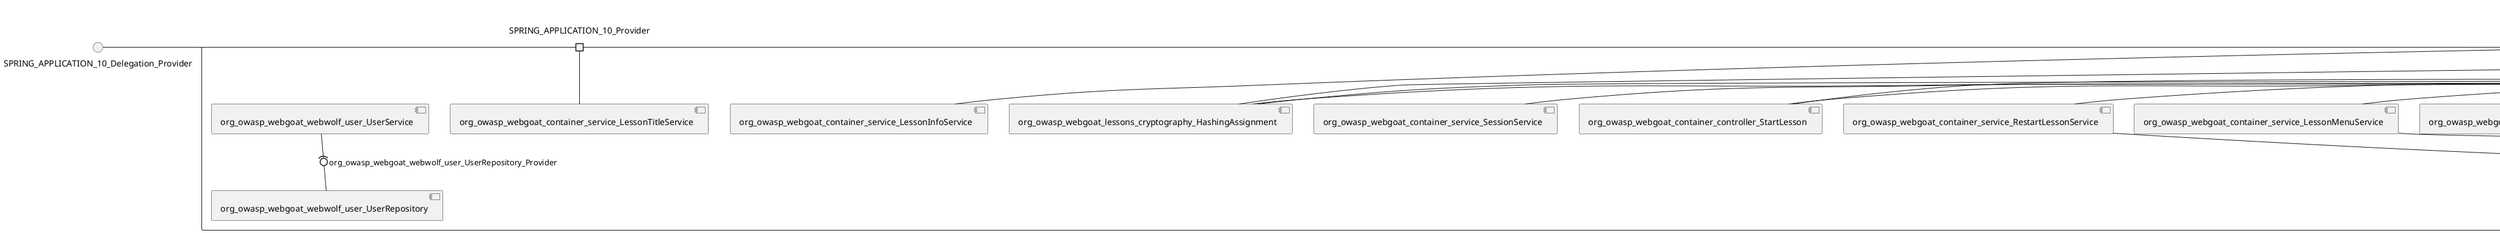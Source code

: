 @startuml
skinparam fixCircleLabelOverlapping true
skinparam componentStyle uml2
() SPRING_APPLICATION_10_Delegation_Provider
() SPRING_APPLICATION_11_Delegation_Provider
() SPRING_APPLICATION_12_Delegation_Provider
() SPRING_APPLICATION_13_Delegation_Provider
() SPRING_APPLICATION_14_Delegation_Provider
() SPRING_APPLICATION_15_Delegation_Provider
() SPRING_APPLICATION_16_Delegation_Provider
() SPRING_APPLICATION_2_Delegation_Provider
() SPRING_APPLICATION_3_Delegation_Provider
() SPRING_APPLICATION_4_Delegation_Provider
() SPRING_APPLICATION_5_Delegation_Provider
() SPRING_APPLICATION_6_Delegation_Provider
() SPRING_APPLICATION_7_Delegation_Provider
() SPRING_APPLICATION_8_Delegation_Provider
() SPRING_APPLICATION_9_Delegation_Provider
() SPRING_APPLICATION_BypassRestrictions_FieldRestrictions_POST_Delegation_Provider
() SPRING_APPLICATION_BypassRestrictions_frontendValidation_POST_Delegation_Provider
() SPRING_APPLICATION_ChromeDevTools_dummy_POST_Delegation_Provider
() SPRING_APPLICATION_ChromeDevTools_network_POST_Delegation_Provider
() SPRING_APPLICATION_CrossSiteScriptingStored_stored_xss_POST_Delegation_Provider
() SPRING_APPLICATION_CrossSiteScriptingStored_stored_xss_follow_up_POST_Delegation_Provider
() SPRING_APPLICATION_CrossSiteScripting_attack1_POST_Delegation_Provider
() SPRING_APPLICATION_CrossSiteScripting_attack3_POST_Delegation_Provider
() SPRING_APPLICATION_CrossSiteScripting_attack4_POST_Delegation_Provider
() SPRING_APPLICATION_CrossSiteScripting_attack5a_GET_Delegation_Provider
() SPRING_APPLICATION_CrossSiteScripting_attack6a_POST_Delegation_Provider
() SPRING_APPLICATION_CrossSiteScripting_dom_follow_up_POST_Delegation_Provider
() SPRING_APPLICATION_CrossSiteScripting_phone_home_xss_POST_Delegation_Provider
() SPRING_APPLICATION_CrossSiteScripting_quiz_GET_POST_Delegation_Provider
() SPRING_APPLICATION_Delegation_Provider
() SPRING_APPLICATION_GET_10_Delegation_Provider
() SPRING_APPLICATION_GET_11_Delegation_Provider
() SPRING_APPLICATION_GET_2_Delegation_Provider
() SPRING_APPLICATION_GET_3_Delegation_Provider
() SPRING_APPLICATION_GET_4_Delegation_Provider
() SPRING_APPLICATION_GET_5_Delegation_Provider
() SPRING_APPLICATION_GET_6_Delegation_Provider
() SPRING_APPLICATION_GET_7_Delegation_Provider
() SPRING_APPLICATION_GET_8_Delegation_Provider
() SPRING_APPLICATION_GET_9_Delegation_Provider
() SPRING_APPLICATION_GET_Delegation_Provider
() SPRING_APPLICATION_HtmlTampering_task_POST_Delegation_Provider
() SPRING_APPLICATION_HttpBasics_attack1_POST_Delegation_Provider
() SPRING_APPLICATION_HttpBasics_attack2_POST_Delegation_Provider
() SPRING_APPLICATION_IDOR_diff_attributes_POST_Delegation_Provider
() SPRING_APPLICATION_IDOR_login_POST_Delegation_Provider
() SPRING_APPLICATION_IDOR_profile_alt_path_POST_Delegation_Provider
() SPRING_APPLICATION_InsecureDeserialization_task_POST_Delegation_Provider
() SPRING_APPLICATION_InsecureLogin_Delegation_Provider
() SPRING_APPLICATION_JWT_decode_POST_Delegation_Provider
() SPRING_APPLICATION_JWT_jku_Delegation_Provider
() SPRING_APPLICATION_JWT_kid_Delegation_Provider
() SPRING_APPLICATION_JWT_quiz_GET_POST_Delegation_Provider
() SPRING_APPLICATION_JWT_refresh_Delegation_Provider
() SPRING_APPLICATION_JWT_secret_POST_Delegation_Provider
() SPRING_APPLICATION_JWT_votings_Delegation_Provider
() SPRING_APPLICATION_LogSpoofing_log_bleeding_POST_Delegation_Provider
() SPRING_APPLICATION_LogSpoofing_log_spoofing_POST_Delegation_Provider
() SPRING_APPLICATION_POST_10_Delegation_Provider
() SPRING_APPLICATION_POST_11_Delegation_Provider
() SPRING_APPLICATION_POST_12_Delegation_Provider
() SPRING_APPLICATION_POST_13_Delegation_Provider
() SPRING_APPLICATION_POST_14_Delegation_Provider
() SPRING_APPLICATION_POST_15_Delegation_Provider
() SPRING_APPLICATION_POST_16_Delegation_Provider
() SPRING_APPLICATION_POST_17_Delegation_Provider
() SPRING_APPLICATION_POST_18_Delegation_Provider
() SPRING_APPLICATION_POST_2_Delegation_Provider
() SPRING_APPLICATION_POST_3_Delegation_Provider
() SPRING_APPLICATION_POST_4_Delegation_Provider
() SPRING_APPLICATION_POST_5_Delegation_Provider
() SPRING_APPLICATION_POST_6_Delegation_Provider
() SPRING_APPLICATION_POST_7_Delegation_Provider
() SPRING_APPLICATION_POST_8_Delegation_Provider
() SPRING_APPLICATION_POST_9_Delegation_Provider
() SPRING_APPLICATION_POST_Delegation_Provider
() SPRING_APPLICATION_PUT_Delegation_Provider
() SPRING_APPLICATION_PasswordReset_ForgotPassword_create_password_reset_link_POST_Delegation_Provider
() SPRING_APPLICATION_PasswordReset_SecurityQuestions_POST_Delegation_Provider
() SPRING_APPLICATION_PasswordReset_reset_Delegation_Provider
() SPRING_APPLICATION_PasswordReset_simple_mail_reset_POST_Delegation_Provider
() SPRING_APPLICATION_PathTraversal_profile_picture_GET_Delegation_Provider
() SPRING_APPLICATION_PathTraversal_profile_picture_fix_GET_Delegation_Provider
() SPRING_APPLICATION_PathTraversal_profile_upload_POST_Delegation_Provider
() SPRING_APPLICATION_PathTraversal_profile_upload_fix_POST_Delegation_Provider
() SPRING_APPLICATION_PathTraversal_profile_upload_remove_user_input_POST_Delegation_Provider
() SPRING_APPLICATION_PathTraversal_random_POST_Delegation_Provider
() SPRING_APPLICATION_PathTraversal_random_picture_GET_Delegation_Provider
() SPRING_APPLICATION_PathTraversal_zip_slip_Delegation_Provider
() SPRING_APPLICATION_SSRF_task1_POST_Delegation_Provider
() SPRING_APPLICATION_SSRF_task2_POST_Delegation_Provider
() SPRING_APPLICATION_SecurePasswords_assignment_POST_Delegation_Provider
() SPRING_APPLICATION_SqlInjectionAdvanced_attack6a_POST_Delegation_Provider
() SPRING_APPLICATION_SqlInjectionAdvanced_attack6b_POST_Delegation_Provider
() SPRING_APPLICATION_SqlInjectionAdvanced_challenge_Login_POST_Delegation_Provider
() SPRING_APPLICATION_SqlInjectionAdvanced_challenge_PUT_Delegation_Provider
() SPRING_APPLICATION_SqlInjectionAdvanced_quiz_GET_POST_Delegation_Provider
() SPRING_APPLICATION_SqlInjectionMitigations_attack10a_POST_Delegation_Provider
() SPRING_APPLICATION_SqlInjectionMitigations_attack10b_POST_Delegation_Provider
() SPRING_APPLICATION_SqlInjectionMitigations_attack12a_POST_Delegation_Provider
() SPRING_APPLICATION_SqlInjectionMitigations_servers_GET_Delegation_Provider
() SPRING_APPLICATION_SqlInjection_assignment5a_POST_Delegation_Provider
() SPRING_APPLICATION_SqlInjection_assignment5b_POST_Delegation_Provider
() SPRING_APPLICATION_SqlInjection_attack10_POST_Delegation_Provider
() SPRING_APPLICATION_SqlInjection_attack2_POST_Delegation_Provider
() SPRING_APPLICATION_SqlInjection_attack3_POST_Delegation_Provider
() SPRING_APPLICATION_SqlInjection_attack4_POST_Delegation_Provider
() SPRING_APPLICATION_SqlInjection_attack5_POST_Delegation_Provider
() SPRING_APPLICATION_SqlInjection_attack8_POST_Delegation_Provider
() SPRING_APPLICATION_SqlInjection_attack9_POST_Delegation_Provider
() SPRING_APPLICATION_SqlOnlyInputValidationOnKeywords_attack_POST_Delegation_Provider
() SPRING_APPLICATION_SqlOnlyInputValidation_attack_POST_Delegation_Provider
() SPRING_APPLICATION_VulnerableComponents_attack1_POST_Delegation_Provider
() SPRING_APPLICATION_WebWolf_GET_Delegation_Provider
() SPRING_APPLICATION_WebWolf_landing_Delegation_Provider
() SPRING_APPLICATION_WebWolf_mail_Delegation_Provider
() SPRING_APPLICATION_challenge_1_POST_Delegation_Provider
() SPRING_APPLICATION_challenge_5_POST_Delegation_Provider
() SPRING_APPLICATION_challenge_7_Delegation_Provider
() SPRING_APPLICATION_challenge_8_Delegation_Provider
() SPRING_APPLICATION_challenge_logo_Delegation_Provider
() SPRING_APPLICATION_cia_quiz_GET_POST_Delegation_Provider
() SPRING_APPLICATION_clientSideFiltering_attack1_POST_Delegation_Provider
() SPRING_APPLICATION_clientSideFiltering_challenge_store_coupons_GET_Delegation_Provider
() SPRING_APPLICATION_clientSideFiltering_getItForFree_POST_Delegation_Provider
() SPRING_APPLICATION_clientSideFiltering_salaries_GET_Delegation_Provider
() SPRING_APPLICATION_crypto_encoding_basic_auth_POST_Delegation_Provider
() SPRING_APPLICATION_crypto_encoding_xor_POST_Delegation_Provider
() SPRING_APPLICATION_crypto_hashing_POST_Delegation_Provider
() SPRING_APPLICATION_crypto_secure_defaults_POST_Delegation_Provider
() SPRING_APPLICATION_crypto_signing_verify_POST_Delegation_Provider
() SPRING_APPLICATION_csrf_feedback_message_POST_Delegation_Provider
() SPRING_APPLICATION_csrf_review_POST_Delegation_Provider
() SPRING_APPLICATION_files_GET_Delegation_Provider
() SPRING_APPLICATION_fileupload_POST_Delegation_Provider
() SPRING_APPLICATION_jwt_Delegation_Provider
() SPRING_APPLICATION_landing_Delegation_Provider
() SPRING_APPLICATION_lesson_template_Delegation_Provider
() SPRING_APPLICATION_login_oauth_mvc_GET_Delegation_Provider
() SPRING_APPLICATION_mail_DELETE_GET_POST_Delegation_Provider
() SPRING_APPLICATION_register_mvc_POST_Delegation_Provider
() SPRING_APPLICATION_registration_GET_Delegation_Provider
() SPRING_APPLICATION_requests_GET_Delegation_Provider
() SPRING_APPLICATION_scoreboard_data_GET_Delegation_Provider
() SPRING_APPLICATION_server_directory_GET_Delegation_Provider
() SPRING_APPLICATION_service_debug_labels_mvc_Delegation_Provider
() SPRING_APPLICATION_service_lessonoverview_mvc_Delegation_Provider
() SPRING_APPLICATION_xxe_comments_GET_Delegation_Provider
rectangle System {
[org_owasp_webgoat_container_HammerHead] [[webgoat-webgoat.repository#_kWupqnYuEe-pQZaFoPHL-Q]]
[org_owasp_webgoat_container_WebWolfRedirect] [[webgoat-webgoat.repository#_kWupqnYuEe-pQZaFoPHL-Q]]
[org_owasp_webgoat_container_controller_StartLesson] [[webgoat-webgoat.repository#_kWupqnYuEe-pQZaFoPHL-Q]]
[org_owasp_webgoat_container_controller_Welcome] [[webgoat-webgoat.repository#_kWupqnYuEe-pQZaFoPHL-Q]]
[org_owasp_webgoat_container_i18n_PluginMessages_Provider] [[webgoat-webgoat.repository#_kWupqnYuEe-pQZaFoPHL-Q]]
[org_owasp_webgoat_container_report_ReportCardController] [[webgoat-webgoat.repository#_kWupqnYuEe-pQZaFoPHL-Q]]
[org_owasp_webgoat_container_service_EnvironmentService] [[webgoat-webgoat.repository#_kWupqnYuEe-pQZaFoPHL-Q]]
[org_owasp_webgoat_container_service_HintService] [[webgoat-webgoat.repository#_kWupqnYuEe-pQZaFoPHL-Q]]
[org_owasp_webgoat_container_service_LabelDebugService] [[webgoat-webgoat.repository#_kWupqnYuEe-pQZaFoPHL-Q]]
[org_owasp_webgoat_container_service_LabelService] [[webgoat-webgoat.repository#_kWupqnYuEe-pQZaFoPHL-Q]]
[org_owasp_webgoat_container_service_LessonInfoService] [[webgoat-webgoat.repository#_kWupqnYuEe-pQZaFoPHL-Q]]
[org_owasp_webgoat_container_service_LessonMenuService] [[webgoat-webgoat.repository#_kWupqnYuEe-pQZaFoPHL-Q]]
[org_owasp_webgoat_container_service_LessonProgressService] [[webgoat-webgoat.repository#_kWupqnYuEe-pQZaFoPHL-Q]]
[org_owasp_webgoat_container_service_LessonTitleService] [[webgoat-webgoat.repository#_kWupqnYuEe-pQZaFoPHL-Q]]
[org_owasp_webgoat_container_service_RestartLessonService] [[webgoat-webgoat.repository#_kWupqnYuEe-pQZaFoPHL-Q]]
[org_owasp_webgoat_container_service_SessionService] [[webgoat-webgoat.repository#_kWupqnYuEe-pQZaFoPHL-Q]]
[org_owasp_webgoat_container_session_UserSessionData_Provider] [[webgoat-webgoat.repository#_kWupqnYuEe-pQZaFoPHL-Q]]
[org_owasp_webgoat_container_session_WebSession_Provider] [[webgoat-webgoat.repository#_kWupqnYuEe-pQZaFoPHL-Q]]
[org_owasp_webgoat_container_users_RegistrationController] [[webgoat-webgoat.repository#_kWupqnYuEe-pQZaFoPHL-Q]]
[org_owasp_webgoat_container_users_Scoreboard] [[webgoat-webgoat.repository#_kWupqnYuEe-pQZaFoPHL-Q]]
[org_owasp_webgoat_container_users_UserProgressRepository] [[webgoat-webgoat.repository#_kWupqnYuEe-pQZaFoPHL-Q]]
[org_owasp_webgoat_container_users_UserRepository] [[webgoat-webgoat.repository#_kWupqnYuEe-pQZaFoPHL-Q]]
[org_owasp_webgoat_container_users_UserService] [[webgoat-webgoat.repository#_kWupqnYuEe-pQZaFoPHL-Q]]
[org_owasp_webgoat_lessons_authbypass_VerifyAccount] [[webgoat-webgoat.repository#_kWupqnYuEe-pQZaFoPHL-Q]]
[org_owasp_webgoat_lessons_bypassrestrictions_BypassRestrictionsFieldRestrictions] [[webgoat-webgoat.repository#_kWupqnYuEe-pQZaFoPHL-Q]]
[org_owasp_webgoat_lessons_bypassrestrictions_BypassRestrictionsFrontendValidation] [[webgoat-webgoat.repository#_kWupqnYuEe-pQZaFoPHL-Q]]
[org_owasp_webgoat_lessons_challenges_FlagController] [[webgoat-webgoat.repository#_kWupqnYuEe-pQZaFoPHL-Q]]
[org_owasp_webgoat_lessons_challenges_challenge1_Assignment1] [[webgoat-webgoat.repository#_kWupqnYuEe-pQZaFoPHL-Q]]
[org_owasp_webgoat_lessons_challenges_challenge1_ImageServlet] [[webgoat-webgoat.repository#_kWupqnYuEe-pQZaFoPHL-Q]]
[org_owasp_webgoat_lessons_challenges_challenge5_Assignment5] [[webgoat-webgoat.repository#_kWupqnYuEe-pQZaFoPHL-Q]]
[org_owasp_webgoat_lessons_challenges_challenge7_Assignment7] [[webgoat-webgoat.repository#_kWupqnYuEe-pQZaFoPHL-Q]]
[org_owasp_webgoat_lessons_challenges_challenge8_Assignment8] [[webgoat-webgoat.repository#_kWupqnYuEe-pQZaFoPHL-Q]]
[org_owasp_webgoat_lessons_chromedevtools_NetworkDummy] [[webgoat-webgoat.repository#_kWupqnYuEe-pQZaFoPHL-Q]]
[org_owasp_webgoat_lessons_chromedevtools_NetworkLesson] [[webgoat-webgoat.repository#_kWupqnYuEe-pQZaFoPHL-Q]]
[org_owasp_webgoat_lessons_cia_CIAQuiz] [[webgoat-webgoat.repository#_kWupqnYuEe-pQZaFoPHL-Q]]
[org_owasp_webgoat_lessons_clientsidefiltering_ClientSideFilteringAssignment] [[webgoat-webgoat.repository#_kWupqnYuEe-pQZaFoPHL-Q]]
[org_owasp_webgoat_lessons_clientsidefiltering_ClientSideFilteringFreeAssignment] [[webgoat-webgoat.repository#_kWupqnYuEe-pQZaFoPHL-Q]]
[org_owasp_webgoat_lessons_clientsidefiltering_Salaries] [[webgoat-webgoat.repository#_kWupqnYuEe-pQZaFoPHL-Q]]
[org_owasp_webgoat_lessons_clientsidefiltering_ShopEndpoint] [[webgoat-webgoat.repository#_kWupqnYuEe-pQZaFoPHL-Q]]
[org_owasp_webgoat_lessons_cryptography_EncodingAssignment] [[webgoat-webgoat.repository#_kWupqnYuEe-pQZaFoPHL-Q]]
[org_owasp_webgoat_lessons_cryptography_HashingAssignment] [[webgoat-webgoat.repository#_kWupqnYuEe-pQZaFoPHL-Q]]
[org_owasp_webgoat_lessons_cryptography_SecureDefaultsAssignment] [[webgoat-webgoat.repository#_kWupqnYuEe-pQZaFoPHL-Q]]
[org_owasp_webgoat_lessons_cryptography_SigningAssignment] [[webgoat-webgoat.repository#_kWupqnYuEe-pQZaFoPHL-Q]]
[org_owasp_webgoat_lessons_cryptography_XOREncodingAssignment] [[webgoat-webgoat.repository#_kWupqnYuEe-pQZaFoPHL-Q]]
[org_owasp_webgoat_lessons_csrf_CSRFConfirmFlag1] [[webgoat-webgoat.repository#_kWupqnYuEe-pQZaFoPHL-Q]]
[org_owasp_webgoat_lessons_csrf_CSRFFeedback] [[webgoat-webgoat.repository#_kWupqnYuEe-pQZaFoPHL-Q]]
[org_owasp_webgoat_lessons_csrf_CSRFGetFlag] [[webgoat-webgoat.repository#_kWupqnYuEe-pQZaFoPHL-Q]]
[org_owasp_webgoat_lessons_csrf_CSRFLogin] [[webgoat-webgoat.repository#_kWupqnYuEe-pQZaFoPHL-Q]]
[org_owasp_webgoat_lessons_csrf_ForgedReviews] [[webgoat-webgoat.repository#_kWupqnYuEe-pQZaFoPHL-Q]]
[org_owasp_webgoat_lessons_csrf_ObjectMapper_Provider] [[webgoat-webgoat.repository#_kWupqnYuEe-pQZaFoPHL-Q]]
[org_owasp_webgoat_lessons_deserialization_InsecureDeserializationTask] [[webgoat-webgoat.repository#_kWupqnYuEe-pQZaFoPHL-Q]]
[org_owasp_webgoat_lessons_hijacksession_HijackSessionAssignment] [[webgoat-webgoat.repository#_kWupqnYuEe-pQZaFoPHL-Q]]
[org_owasp_webgoat_lessons_hijacksession_cas_HijackSessionAuthenticationProvider] [[webgoat-webgoat.repository#_kWupqnYuEe-pQZaFoPHL-Q]]
[org_owasp_webgoat_lessons_htmltampering_HtmlTamperingTask] [[webgoat-webgoat.repository#_kWupqnYuEe-pQZaFoPHL-Q]]
[org_owasp_webgoat_lessons_httpbasics_HttpBasicsLesson] [[webgoat-webgoat.repository#_kWupqnYuEe-pQZaFoPHL-Q]]
[org_owasp_webgoat_lessons_httpbasics_HttpBasicsQuiz] [[webgoat-webgoat.repository#_kWupqnYuEe-pQZaFoPHL-Q]]
[org_owasp_webgoat_lessons_httpproxies_HttpBasicsInterceptRequest] [[webgoat-webgoat.repository#_kWupqnYuEe-pQZaFoPHL-Q]]
[org_owasp_webgoat_lessons_idor_IDORDiffAttributes] [[webgoat-webgoat.repository#_kWupqnYuEe-pQZaFoPHL-Q]]
[org_owasp_webgoat_lessons_idor_IDOREditOtherProfile] [[webgoat-webgoat.repository#_kWupqnYuEe-pQZaFoPHL-Q]]
[org_owasp_webgoat_lessons_idor_IDORLogin] [[webgoat-webgoat.repository#_kWupqnYuEe-pQZaFoPHL-Q]]
[org_owasp_webgoat_lessons_idor_IDORViewOtherProfile] [[webgoat-webgoat.repository#_kWupqnYuEe-pQZaFoPHL-Q]]
[org_owasp_webgoat_lessons_idor_IDORViewOwnProfile] [[webgoat-webgoat.repository#_kWupqnYuEe-pQZaFoPHL-Q]]
[org_owasp_webgoat_lessons_idor_IDORViewOwnProfileAltUrl] [[webgoat-webgoat.repository#_kWupqnYuEe-pQZaFoPHL-Q]]
[org_owasp_webgoat_lessons_insecurelogin_InsecureLoginTask] [[webgoat-webgoat.repository#_kWupqnYuEe-pQZaFoPHL-Q]]
[org_owasp_webgoat_lessons_jwt_JWTDecodeEndpoint] [[webgoat-webgoat.repository#_kWupqnYuEe-pQZaFoPHL-Q]]
[org_owasp_webgoat_lessons_jwt_JWTQuiz] [[webgoat-webgoat.repository#_kWupqnYuEe-pQZaFoPHL-Q]]
[org_owasp_webgoat_lessons_jwt_JWTRefreshEndpoint] [[webgoat-webgoat.repository#_kWupqnYuEe-pQZaFoPHL-Q]]
[org_owasp_webgoat_lessons_jwt_JWTSecretKeyEndpoint] [[webgoat-webgoat.repository#_kWupqnYuEe-pQZaFoPHL-Q]]
[org_owasp_webgoat_lessons_jwt_JWTVotesEndpoint] [[webgoat-webgoat.repository#_kWupqnYuEe-pQZaFoPHL-Q]]
[org_owasp_webgoat_lessons_jwt_claimmisuse_JWTHeaderJKUEndpoint] [[webgoat-webgoat.repository#_kWupqnYuEe-pQZaFoPHL-Q]]
[org_owasp_webgoat_lessons_jwt_claimmisuse_JWTHeaderKIDEndpoint] [[webgoat-webgoat.repository#_kWupqnYuEe-pQZaFoPHL-Q]]
[org_owasp_webgoat_lessons_lessontemplate_SampleAttack] [[webgoat-webgoat.repository#_kWupqnYuEe-pQZaFoPHL-Q]]
[org_owasp_webgoat_lessons_logging_LogBleedingTask] [[webgoat-webgoat.repository#_kWupqnYuEe-pQZaFoPHL-Q]]
[org_owasp_webgoat_lessons_logging_LogSpoofingTask] [[webgoat-webgoat.repository#_kWupqnYuEe-pQZaFoPHL-Q]]
[org_owasp_webgoat_lessons_missingac_MissingFunctionACHiddenMenus] [[webgoat-webgoat.repository#_kWupqnYuEe-pQZaFoPHL-Q]]
[org_owasp_webgoat_lessons_missingac_MissingFunctionACUsers] [[webgoat-webgoat.repository#_kWupqnYuEe-pQZaFoPHL-Q]]
[org_owasp_webgoat_lessons_missingac_MissingFunctionACYourHash] [[webgoat-webgoat.repository#_kWupqnYuEe-pQZaFoPHL-Q]]
[org_owasp_webgoat_lessons_missingac_MissingFunctionACYourHashAdmin] [[webgoat-webgoat.repository#_kWupqnYuEe-pQZaFoPHL-Q]]
[org_owasp_webgoat_lessons_passwordreset_QuestionsAssignment] [[webgoat-webgoat.repository#_kWupqnYuEe-pQZaFoPHL-Q]]
[org_owasp_webgoat_lessons_passwordreset_ResetLinkAssignment] [[webgoat-webgoat.repository#_kWupqnYuEe-pQZaFoPHL-Q]]
[org_owasp_webgoat_lessons_passwordreset_ResetLinkAssignmentForgotPassword] [[webgoat-webgoat.repository#_kWupqnYuEe-pQZaFoPHL-Q]]
[org_owasp_webgoat_lessons_passwordreset_SecurityQuestionAssignment] [[webgoat-webgoat.repository#_kWupqnYuEe-pQZaFoPHL-Q]]
[org_owasp_webgoat_lessons_passwordreset_SimpleMailAssignment] [[webgoat-webgoat.repository#_kWupqnYuEe-pQZaFoPHL-Q]]
[org_owasp_webgoat_lessons_passwordreset_TriedQuestions] [[webgoat-webgoat.repository#_kWupqnYuEe-pQZaFoPHL-Q]]
[org_owasp_webgoat_lessons_pathtraversal_ProfileUpload] [[webgoat-webgoat.repository#_kWupqnYuEe-pQZaFoPHL-Q]]
[org_owasp_webgoat_lessons_pathtraversal_ProfileUploadFix] [[webgoat-webgoat.repository#_kWupqnYuEe-pQZaFoPHL-Q]]
[org_owasp_webgoat_lessons_pathtraversal_ProfileUploadRemoveUserInput] [[webgoat-webgoat.repository#_kWupqnYuEe-pQZaFoPHL-Q]]
[org_owasp_webgoat_lessons_pathtraversal_ProfileUploadRetrieval] [[webgoat-webgoat.repository#_kWupqnYuEe-pQZaFoPHL-Q]]
[org_owasp_webgoat_lessons_pathtraversal_ProfileZipSlip] [[webgoat-webgoat.repository#_kWupqnYuEe-pQZaFoPHL-Q]]
[org_owasp_webgoat_lessons_securepasswords_SecurePasswordsAssignment] [[webgoat-webgoat.repository#_kWupqnYuEe-pQZaFoPHL-Q]]
[org_owasp_webgoat_lessons_spoofcookie_SpoofCookieAssignment] [[webgoat-webgoat.repository#_kWupqnYuEe-pQZaFoPHL-Q]]
[org_owasp_webgoat_lessons_sqlinjection_advanced_SqlInjectionChallenge] [[webgoat-webgoat.repository#_kWupqnYuEe-pQZaFoPHL-Q]]
[org_owasp_webgoat_lessons_sqlinjection_advanced_SqlInjectionChallengeLogin] [[webgoat-webgoat.repository#_kWupqnYuEe-pQZaFoPHL-Q]]
[org_owasp_webgoat_lessons_sqlinjection_advanced_SqlInjectionLesson6a] [[webgoat-webgoat.repository#_kWupqnYuEe-pQZaFoPHL-Q]]
[org_owasp_webgoat_lessons_sqlinjection_advanced_SqlInjectionLesson6b] [[webgoat-webgoat.repository#_kWupqnYuEe-pQZaFoPHL-Q]]
[org_owasp_webgoat_lessons_sqlinjection_advanced_SqlInjectionQuiz] [[webgoat-webgoat.repository#_kWupqnYuEe-pQZaFoPHL-Q]]
[org_owasp_webgoat_lessons_sqlinjection_introduction_SqlInjectionLesson10] [[webgoat-webgoat.repository#_kWupqnYuEe-pQZaFoPHL-Q]]
[org_owasp_webgoat_lessons_sqlinjection_introduction_SqlInjectionLesson2] [[webgoat-webgoat.repository#_kWupqnYuEe-pQZaFoPHL-Q]]
[org_owasp_webgoat_lessons_sqlinjection_introduction_SqlInjectionLesson3] [[webgoat-webgoat.repository#_kWupqnYuEe-pQZaFoPHL-Q]]
[org_owasp_webgoat_lessons_sqlinjection_introduction_SqlInjectionLesson4] [[webgoat-webgoat.repository#_kWupqnYuEe-pQZaFoPHL-Q]]
[org_owasp_webgoat_lessons_sqlinjection_introduction_SqlInjectionLesson5] [[webgoat-webgoat.repository#_kWupqnYuEe-pQZaFoPHL-Q]]
[org_owasp_webgoat_lessons_sqlinjection_introduction_SqlInjectionLesson5a] [[webgoat-webgoat.repository#_kWupqnYuEe-pQZaFoPHL-Q]]
[org_owasp_webgoat_lessons_sqlinjection_introduction_SqlInjectionLesson5b] [[webgoat-webgoat.repository#_kWupqnYuEe-pQZaFoPHL-Q]]
[org_owasp_webgoat_lessons_sqlinjection_introduction_SqlInjectionLesson8] [[webgoat-webgoat.repository#_kWupqnYuEe-pQZaFoPHL-Q]]
[org_owasp_webgoat_lessons_sqlinjection_introduction_SqlInjectionLesson9] [[webgoat-webgoat.repository#_kWupqnYuEe-pQZaFoPHL-Q]]
[org_owasp_webgoat_lessons_sqlinjection_mitigation_Servers] [[webgoat-webgoat.repository#_kWupqnYuEe-pQZaFoPHL-Q]]
[org_owasp_webgoat_lessons_sqlinjection_mitigation_SqlInjectionLesson10a] [[webgoat-webgoat.repository#_kWupqnYuEe-pQZaFoPHL-Q]]
[org_owasp_webgoat_lessons_sqlinjection_mitigation_SqlInjectionLesson10b] [[webgoat-webgoat.repository#_kWupqnYuEe-pQZaFoPHL-Q]]
[org_owasp_webgoat_lessons_sqlinjection_mitigation_SqlInjectionLesson13] [[webgoat-webgoat.repository#_kWupqnYuEe-pQZaFoPHL-Q]]
[org_owasp_webgoat_lessons_sqlinjection_mitigation_SqlOnlyInputValidation] [[webgoat-webgoat.repository#_kWupqnYuEe-pQZaFoPHL-Q]]
[org_owasp_webgoat_lessons_sqlinjection_mitigation_SqlOnlyInputValidationOnKeywords] [[webgoat-webgoat.repository#_kWupqnYuEe-pQZaFoPHL-Q]]
[org_owasp_webgoat_lessons_ssrf_SSRFTask1] [[webgoat-webgoat.repository#_kWupqnYuEe-pQZaFoPHL-Q]]
[org_owasp_webgoat_lessons_ssrf_SSRFTask2] [[webgoat-webgoat.repository#_kWupqnYuEe-pQZaFoPHL-Q]]
[org_owasp_webgoat_lessons_vulnerablecomponents_VulnerableComponentsLesson] [[webgoat-webgoat.repository#_kWupqnYuEe-pQZaFoPHL-Q]]
[org_owasp_webgoat_lessons_webwolfintroduction_LandingAssignment] [[webgoat-webgoat.repository#_kWupqnYuEe-pQZaFoPHL-Q]]
[org_owasp_webgoat_lessons_webwolfintroduction_MailAssignment] [[webgoat-webgoat.repository#_kWupqnYuEe-pQZaFoPHL-Q]]
[org_owasp_webgoat_lessons_xss_CrossSiteScriptingLesson1] [[webgoat-webgoat.repository#_kWupqnYuEe-pQZaFoPHL-Q]]
[org_owasp_webgoat_lessons_xss_CrossSiteScriptingLesson3] [[webgoat-webgoat.repository#_kWupqnYuEe-pQZaFoPHL-Q]]
[org_owasp_webgoat_lessons_xss_CrossSiteScriptingLesson4] [[webgoat-webgoat.repository#_kWupqnYuEe-pQZaFoPHL-Q]]
[org_owasp_webgoat_lessons_xss_CrossSiteScriptingLesson5a] [[webgoat-webgoat.repository#_kWupqnYuEe-pQZaFoPHL-Q]]
[org_owasp_webgoat_lessons_xss_CrossSiteScriptingLesson6a] [[webgoat-webgoat.repository#_kWupqnYuEe-pQZaFoPHL-Q]]
[org_owasp_webgoat_lessons_xss_CrossSiteScriptingQuiz] [[webgoat-webgoat.repository#_kWupqnYuEe-pQZaFoPHL-Q]]
[org_owasp_webgoat_lessons_xss_DOMCrossSiteScripting] [[webgoat-webgoat.repository#_kWupqnYuEe-pQZaFoPHL-Q]]
[org_owasp_webgoat_lessons_xss_DOMCrossSiteScriptingVerifier] [[webgoat-webgoat.repository#_kWupqnYuEe-pQZaFoPHL-Q]]
[org_owasp_webgoat_lessons_xss_stored_StoredCrossSiteScriptingVerifier] [[webgoat-webgoat.repository#_kWupqnYuEe-pQZaFoPHL-Q]]
[org_owasp_webgoat_lessons_xss_stored_StoredXssComments] [[webgoat-webgoat.repository#_kWupqnYuEe-pQZaFoPHL-Q]]
[org_owasp_webgoat_lessons_xxe_BlindSendFileAssignment] [[webgoat-webgoat.repository#_kWupqnYuEe-pQZaFoPHL-Q]]
[org_owasp_webgoat_lessons_xxe_CommentsCache] [[webgoat-webgoat.repository#_kWupqnYuEe-pQZaFoPHL-Q]]
[org_owasp_webgoat_lessons_xxe_CommentsEndpoint] [[webgoat-webgoat.repository#_kWupqnYuEe-pQZaFoPHL-Q]]
[org_owasp_webgoat_lessons_xxe_ContentTypeAssignment] [[webgoat-webgoat.repository#_kWupqnYuEe-pQZaFoPHL-Q]]
[org_owasp_webgoat_lessons_xxe_SimpleXXE] [[webgoat-webgoat.repository#_kWupqnYuEe-pQZaFoPHL-Q]]
[org_owasp_webgoat_webwolf_FileServer] [[webgoat-webgoat.repository#_kWupqnYuEe-pQZaFoPHL-Q]]
[org_owasp_webgoat_webwolf_jwt_JWTController] [[webgoat-webgoat.repository#_kWupqnYuEe-pQZaFoPHL-Q]]
[org_owasp_webgoat_webwolf_mailbox_MailboxController] [[webgoat-webgoat.repository#_kWupqnYuEe-pQZaFoPHL-Q]]
[org_owasp_webgoat_webwolf_mailbox_MailboxRepository] [[webgoat-webgoat.repository#_kWupqnYuEe-pQZaFoPHL-Q]]
[org_owasp_webgoat_webwolf_requests_LandingPage] [[webgoat-webgoat.repository#_kWupqnYuEe-pQZaFoPHL-Q]]
[org_owasp_webgoat_webwolf_requests_Requests] [[webgoat-webgoat.repository#_kWupqnYuEe-pQZaFoPHL-Q]]
[org_owasp_webgoat_webwolf_user_UserRepository] [[webgoat-webgoat.repository#_kWupqnYuEe-pQZaFoPHL-Q]]
[org_owasp_webgoat_webwolf_user_UserService] [[webgoat-webgoat.repository#_kWupqnYuEe-pQZaFoPHL-Q]]
port SPRING_APPLICATION_10_Provider
SPRING_APPLICATION_10_Delegation_Provider - SPRING_APPLICATION_10_Provider
SPRING_APPLICATION_10_Provider - [org_owasp_webgoat_container_service_LessonTitleService]
port SPRING_APPLICATION_11_Provider
SPRING_APPLICATION_11_Delegation_Provider - SPRING_APPLICATION_11_Provider
SPRING_APPLICATION_11_Provider - [org_owasp_webgoat_container_service_LessonInfoService]
port SPRING_APPLICATION_12_Provider
SPRING_APPLICATION_12_Delegation_Provider - SPRING_APPLICATION_12_Provider
SPRING_APPLICATION_12_Provider - [org_owasp_webgoat_lessons_jwt_JWTSecretKeyEndpoint]
port SPRING_APPLICATION_13_Provider
SPRING_APPLICATION_13_Delegation_Provider - SPRING_APPLICATION_13_Provider
SPRING_APPLICATION_13_Provider - [org_owasp_webgoat_lessons_cryptography_HashingAssignment]
port SPRING_APPLICATION_14_Provider
SPRING_APPLICATION_14_Delegation_Provider - SPRING_APPLICATION_14_Provider
SPRING_APPLICATION_14_Provider - [org_owasp_webgoat_lessons_cryptography_HashingAssignment]
port SPRING_APPLICATION_15_Provider
SPRING_APPLICATION_15_Delegation_Provider - SPRING_APPLICATION_15_Provider
SPRING_APPLICATION_15_Provider - [org_owasp_webgoat_webwolf_FileServer]
port SPRING_APPLICATION_16_Provider
SPRING_APPLICATION_16_Delegation_Provider - SPRING_APPLICATION_16_Provider
SPRING_APPLICATION_16_Provider - [org_owasp_webgoat_container_controller_StartLesson]
port SPRING_APPLICATION_2_Provider
SPRING_APPLICATION_2_Delegation_Provider - SPRING_APPLICATION_2_Provider
SPRING_APPLICATION_2_Provider - [org_owasp_webgoat_container_service_SessionService]
port SPRING_APPLICATION_3_Provider
SPRING_APPLICATION_3_Delegation_Provider - SPRING_APPLICATION_3_Provider
SPRING_APPLICATION_3_Provider - [org_owasp_webgoat_container_service_LabelDebugService]
port SPRING_APPLICATION_4_Provider
SPRING_APPLICATION_4_Delegation_Provider - SPRING_APPLICATION_4_Provider
SPRING_APPLICATION_4_Provider - [org_owasp_webgoat_container_controller_StartLesson]
port SPRING_APPLICATION_5_Provider
SPRING_APPLICATION_5_Delegation_Provider - SPRING_APPLICATION_5_Provider
SPRING_APPLICATION_5_Provider - [org_owasp_webgoat_container_service_RestartLessonService]
port SPRING_APPLICATION_6_Provider
SPRING_APPLICATION_6_Delegation_Provider - SPRING_APPLICATION_6_Provider
SPRING_APPLICATION_6_Provider - [org_owasp_webgoat_container_service_LessonMenuService]
port SPRING_APPLICATION_7_Provider
SPRING_APPLICATION_7_Delegation_Provider - SPRING_APPLICATION_7_Provider
SPRING_APPLICATION_7_Provider - [org_owasp_webgoat_lessons_httpproxies_HttpBasicsInterceptRequest]
port SPRING_APPLICATION_8_Provider
SPRING_APPLICATION_8_Delegation_Provider - SPRING_APPLICATION_8_Provider
SPRING_APPLICATION_8_Provider - [org_owasp_webgoat_container_HammerHead]
port SPRING_APPLICATION_9_Provider
SPRING_APPLICATION_9_Delegation_Provider - SPRING_APPLICATION_9_Provider
SPRING_APPLICATION_9_Provider - [org_owasp_webgoat_lessons_cryptography_SigningAssignment]
port SPRING_APPLICATION_BypassRestrictions_FieldRestrictions_POST_Provider
SPRING_APPLICATION_BypassRestrictions_FieldRestrictions_POST_Delegation_Provider - SPRING_APPLICATION_BypassRestrictions_FieldRestrictions_POST_Provider
SPRING_APPLICATION_BypassRestrictions_FieldRestrictions_POST_Provider - [org_owasp_webgoat_lessons_bypassrestrictions_BypassRestrictionsFieldRestrictions]
port SPRING_APPLICATION_BypassRestrictions_frontendValidation_POST_Provider
SPRING_APPLICATION_BypassRestrictions_frontendValidation_POST_Delegation_Provider - SPRING_APPLICATION_BypassRestrictions_frontendValidation_POST_Provider
SPRING_APPLICATION_BypassRestrictions_frontendValidation_POST_Provider - [org_owasp_webgoat_lessons_bypassrestrictions_BypassRestrictionsFrontendValidation]
port SPRING_APPLICATION_ChromeDevTools_dummy_POST_Provider
SPRING_APPLICATION_ChromeDevTools_dummy_POST_Delegation_Provider - SPRING_APPLICATION_ChromeDevTools_dummy_POST_Provider
SPRING_APPLICATION_ChromeDevTools_dummy_POST_Provider - [org_owasp_webgoat_lessons_chromedevtools_NetworkDummy]
port SPRING_APPLICATION_ChromeDevTools_network_POST_Provider
SPRING_APPLICATION_ChromeDevTools_network_POST_Delegation_Provider - SPRING_APPLICATION_ChromeDevTools_network_POST_Provider
SPRING_APPLICATION_ChromeDevTools_network_POST_Provider - [org_owasp_webgoat_lessons_chromedevtools_NetworkLesson]
port SPRING_APPLICATION_CrossSiteScriptingStored_stored_xss_POST_Provider
SPRING_APPLICATION_CrossSiteScriptingStored_stored_xss_POST_Delegation_Provider - SPRING_APPLICATION_CrossSiteScriptingStored_stored_xss_POST_Provider
SPRING_APPLICATION_CrossSiteScriptingStored_stored_xss_POST_Provider - [org_owasp_webgoat_lessons_xss_stored_StoredXssComments]
port SPRING_APPLICATION_CrossSiteScriptingStored_stored_xss_follow_up_POST_Provider
SPRING_APPLICATION_CrossSiteScriptingStored_stored_xss_follow_up_POST_Delegation_Provider - SPRING_APPLICATION_CrossSiteScriptingStored_stored_xss_follow_up_POST_Provider
SPRING_APPLICATION_CrossSiteScriptingStored_stored_xss_follow_up_POST_Provider - [org_owasp_webgoat_lessons_xss_stored_StoredCrossSiteScriptingVerifier]
port SPRING_APPLICATION_CrossSiteScripting_attack1_POST_Provider
SPRING_APPLICATION_CrossSiteScripting_attack1_POST_Delegation_Provider - SPRING_APPLICATION_CrossSiteScripting_attack1_POST_Provider
SPRING_APPLICATION_CrossSiteScripting_attack1_POST_Provider - [org_owasp_webgoat_lessons_xss_CrossSiteScriptingLesson1]
port SPRING_APPLICATION_CrossSiteScripting_attack3_POST_Provider
SPRING_APPLICATION_CrossSiteScripting_attack3_POST_Delegation_Provider - SPRING_APPLICATION_CrossSiteScripting_attack3_POST_Provider
SPRING_APPLICATION_CrossSiteScripting_attack3_POST_Provider - [org_owasp_webgoat_lessons_xss_CrossSiteScriptingLesson3]
port SPRING_APPLICATION_CrossSiteScripting_attack4_POST_Provider
SPRING_APPLICATION_CrossSiteScripting_attack4_POST_Delegation_Provider - SPRING_APPLICATION_CrossSiteScripting_attack4_POST_Provider
SPRING_APPLICATION_CrossSiteScripting_attack4_POST_Provider - [org_owasp_webgoat_lessons_xss_CrossSiteScriptingLesson4]
port SPRING_APPLICATION_CrossSiteScripting_attack5a_GET_Provider
SPRING_APPLICATION_CrossSiteScripting_attack5a_GET_Delegation_Provider - SPRING_APPLICATION_CrossSiteScripting_attack5a_GET_Provider
SPRING_APPLICATION_CrossSiteScripting_attack5a_GET_Provider - [org_owasp_webgoat_lessons_xss_CrossSiteScriptingLesson5a]
port SPRING_APPLICATION_CrossSiteScripting_attack6a_POST_Provider
SPRING_APPLICATION_CrossSiteScripting_attack6a_POST_Delegation_Provider - SPRING_APPLICATION_CrossSiteScripting_attack6a_POST_Provider
SPRING_APPLICATION_CrossSiteScripting_attack6a_POST_Provider - [org_owasp_webgoat_lessons_xss_CrossSiteScriptingLesson6a]
port SPRING_APPLICATION_CrossSiteScripting_dom_follow_up_POST_Provider
SPRING_APPLICATION_CrossSiteScripting_dom_follow_up_POST_Delegation_Provider - SPRING_APPLICATION_CrossSiteScripting_dom_follow_up_POST_Provider
SPRING_APPLICATION_CrossSiteScripting_dom_follow_up_POST_Provider - [org_owasp_webgoat_lessons_xss_DOMCrossSiteScriptingVerifier]
port SPRING_APPLICATION_CrossSiteScripting_phone_home_xss_POST_Provider
SPRING_APPLICATION_CrossSiteScripting_phone_home_xss_POST_Delegation_Provider - SPRING_APPLICATION_CrossSiteScripting_phone_home_xss_POST_Provider
SPRING_APPLICATION_CrossSiteScripting_phone_home_xss_POST_Provider - [org_owasp_webgoat_lessons_xss_DOMCrossSiteScripting]
port SPRING_APPLICATION_CrossSiteScripting_quiz_GET_POST_Provider
SPRING_APPLICATION_CrossSiteScripting_quiz_GET_POST_Delegation_Provider - SPRING_APPLICATION_CrossSiteScripting_quiz_GET_POST_Provider
SPRING_APPLICATION_CrossSiteScripting_quiz_GET_POST_Provider - [org_owasp_webgoat_lessons_xss_CrossSiteScriptingQuiz]
port SPRING_APPLICATION_Provider
SPRING_APPLICATION_Delegation_Provider - SPRING_APPLICATION_Provider
SPRING_APPLICATION_Provider - [org_owasp_webgoat_lessons_xxe_SimpleXXE]
port SPRING_APPLICATION_GET_10_Provider
SPRING_APPLICATION_GET_10_Delegation_Provider - SPRING_APPLICATION_GET_10_Provider
SPRING_APPLICATION_GET_10_Provider - [org_owasp_webgoat_lessons_spoofcookie_SpoofCookieAssignment]
port SPRING_APPLICATION_GET_11_Provider
SPRING_APPLICATION_GET_11_Delegation_Provider - SPRING_APPLICATION_GET_11_Provider
SPRING_APPLICATION_GET_11_Provider - [org_owasp_webgoat_container_controller_Welcome]
port SPRING_APPLICATION_GET_2_Provider
SPRING_APPLICATION_GET_2_Delegation_Provider - SPRING_APPLICATION_GET_2_Provider
SPRING_APPLICATION_GET_2_Provider - [org_owasp_webgoat_lessons_csrf_ForgedReviews]
port SPRING_APPLICATION_GET_3_Provider
SPRING_APPLICATION_GET_3_Delegation_Provider - SPRING_APPLICATION_GET_3_Provider
SPRING_APPLICATION_GET_3_Provider - [org_owasp_webgoat_lessons_xss_stored_StoredXssComments]
port SPRING_APPLICATION_GET_4_Provider
SPRING_APPLICATION_GET_4_Delegation_Provider - SPRING_APPLICATION_GET_4_Provider
SPRING_APPLICATION_GET_4_Provider - [org_owasp_webgoat_container_service_LabelService]
port SPRING_APPLICATION_GET_5_Provider
SPRING_APPLICATION_GET_5_Delegation_Provider - SPRING_APPLICATION_GET_5_Provider
SPRING_APPLICATION_GET_5_Provider - [org_owasp_webgoat_lessons_missingac_MissingFunctionACUsers]
port SPRING_APPLICATION_GET_6_Provider
SPRING_APPLICATION_GET_6_Delegation_Provider - SPRING_APPLICATION_GET_6_Provider
SPRING_APPLICATION_GET_6_Provider - [org_owasp_webgoat_lessons_idor_IDORViewOwnProfile]
port SPRING_APPLICATION_GET_7_Provider
SPRING_APPLICATION_GET_7_Delegation_Provider - SPRING_APPLICATION_GET_7_Provider
SPRING_APPLICATION_GET_7_Provider - [org_owasp_webgoat_container_report_ReportCardController]
port SPRING_APPLICATION_GET_8_Provider
SPRING_APPLICATION_GET_8_Delegation_Provider - SPRING_APPLICATION_GET_8_Provider
SPRING_APPLICATION_GET_8_Provider - [org_owasp_webgoat_lessons_idor_IDORViewOtherProfile]
port SPRING_APPLICATION_GET_9_Provider
SPRING_APPLICATION_GET_9_Delegation_Provider - SPRING_APPLICATION_GET_9_Provider
SPRING_APPLICATION_GET_9_Provider - [org_owasp_webgoat_lessons_cryptography_EncodingAssignment]
port SPRING_APPLICATION_GET_Provider
SPRING_APPLICATION_GET_Delegation_Provider - SPRING_APPLICATION_GET_Provider
SPRING_APPLICATION_GET_Provider - [org_owasp_webgoat_container_service_HintService]
port SPRING_APPLICATION_HtmlTampering_task_POST_Provider
SPRING_APPLICATION_HtmlTampering_task_POST_Delegation_Provider - SPRING_APPLICATION_HtmlTampering_task_POST_Provider
SPRING_APPLICATION_HtmlTampering_task_POST_Provider - [org_owasp_webgoat_lessons_htmltampering_HtmlTamperingTask]
port SPRING_APPLICATION_HttpBasics_attack1_POST_Provider
SPRING_APPLICATION_HttpBasics_attack1_POST_Delegation_Provider - SPRING_APPLICATION_HttpBasics_attack1_POST_Provider
SPRING_APPLICATION_HttpBasics_attack1_POST_Provider - [org_owasp_webgoat_lessons_httpbasics_HttpBasicsLesson]
port SPRING_APPLICATION_HttpBasics_attack2_POST_Provider
SPRING_APPLICATION_HttpBasics_attack2_POST_Delegation_Provider - SPRING_APPLICATION_HttpBasics_attack2_POST_Provider
SPRING_APPLICATION_HttpBasics_attack2_POST_Provider - [org_owasp_webgoat_lessons_httpbasics_HttpBasicsQuiz]
port SPRING_APPLICATION_IDOR_diff_attributes_POST_Provider
SPRING_APPLICATION_IDOR_diff_attributes_POST_Delegation_Provider - SPRING_APPLICATION_IDOR_diff_attributes_POST_Provider
SPRING_APPLICATION_IDOR_diff_attributes_POST_Provider - [org_owasp_webgoat_lessons_idor_IDORDiffAttributes]
port SPRING_APPLICATION_IDOR_login_POST_Provider
SPRING_APPLICATION_IDOR_login_POST_Delegation_Provider - SPRING_APPLICATION_IDOR_login_POST_Provider
SPRING_APPLICATION_IDOR_login_POST_Provider - [org_owasp_webgoat_lessons_idor_IDORLogin]
port SPRING_APPLICATION_IDOR_profile_alt_path_POST_Provider
SPRING_APPLICATION_IDOR_profile_alt_path_POST_Delegation_Provider - SPRING_APPLICATION_IDOR_profile_alt_path_POST_Provider
SPRING_APPLICATION_IDOR_profile_alt_path_POST_Provider - [org_owasp_webgoat_lessons_idor_IDORViewOwnProfileAltUrl]
port SPRING_APPLICATION_InsecureDeserialization_task_POST_Provider
SPRING_APPLICATION_InsecureDeserialization_task_POST_Delegation_Provider - SPRING_APPLICATION_InsecureDeserialization_task_POST_Provider
SPRING_APPLICATION_InsecureDeserialization_task_POST_Provider - [org_owasp_webgoat_lessons_deserialization_InsecureDeserializationTask]
port SPRING_APPLICATION_InsecureLogin_Provider
SPRING_APPLICATION_InsecureLogin_Delegation_Provider - SPRING_APPLICATION_InsecureLogin_Provider
SPRING_APPLICATION_InsecureLogin_Provider - [org_owasp_webgoat_lessons_insecurelogin_InsecureLoginTask]
port SPRING_APPLICATION_JWT_decode_POST_Provider
SPRING_APPLICATION_JWT_decode_POST_Delegation_Provider - SPRING_APPLICATION_JWT_decode_POST_Provider
SPRING_APPLICATION_JWT_decode_POST_Provider - [org_owasp_webgoat_lessons_jwt_JWTDecodeEndpoint]
port SPRING_APPLICATION_JWT_jku_Provider
SPRING_APPLICATION_JWT_jku_Delegation_Provider - SPRING_APPLICATION_JWT_jku_Provider
SPRING_APPLICATION_JWT_jku_Provider - [org_owasp_webgoat_lessons_jwt_claimmisuse_JWTHeaderJKUEndpoint]
port SPRING_APPLICATION_JWT_kid_Provider
SPRING_APPLICATION_JWT_kid_Delegation_Provider - SPRING_APPLICATION_JWT_kid_Provider
SPRING_APPLICATION_JWT_kid_Provider - [org_owasp_webgoat_lessons_jwt_claimmisuse_JWTHeaderKIDEndpoint]
port SPRING_APPLICATION_JWT_quiz_GET_POST_Provider
SPRING_APPLICATION_JWT_quiz_GET_POST_Delegation_Provider - SPRING_APPLICATION_JWT_quiz_GET_POST_Provider
SPRING_APPLICATION_JWT_quiz_GET_POST_Provider - [org_owasp_webgoat_lessons_jwt_JWTQuiz]
port SPRING_APPLICATION_JWT_refresh_Provider
SPRING_APPLICATION_JWT_refresh_Delegation_Provider - SPRING_APPLICATION_JWT_refresh_Provider
SPRING_APPLICATION_JWT_refresh_Provider - [org_owasp_webgoat_lessons_jwt_JWTRefreshEndpoint]
port SPRING_APPLICATION_JWT_secret_POST_Provider
SPRING_APPLICATION_JWT_secret_POST_Delegation_Provider - SPRING_APPLICATION_JWT_secret_POST_Provider
SPRING_APPLICATION_JWT_secret_POST_Provider - [org_owasp_webgoat_lessons_jwt_JWTSecretKeyEndpoint]
port SPRING_APPLICATION_JWT_votings_Provider
SPRING_APPLICATION_JWT_votings_Delegation_Provider - SPRING_APPLICATION_JWT_votings_Provider
SPRING_APPLICATION_JWT_votings_Provider - [org_owasp_webgoat_lessons_jwt_JWTVotesEndpoint]
port SPRING_APPLICATION_LogSpoofing_log_bleeding_POST_Provider
SPRING_APPLICATION_LogSpoofing_log_bleeding_POST_Delegation_Provider - SPRING_APPLICATION_LogSpoofing_log_bleeding_POST_Provider
SPRING_APPLICATION_LogSpoofing_log_bleeding_POST_Provider - [org_owasp_webgoat_lessons_logging_LogBleedingTask]
port SPRING_APPLICATION_LogSpoofing_log_spoofing_POST_Provider
SPRING_APPLICATION_LogSpoofing_log_spoofing_POST_Delegation_Provider - SPRING_APPLICATION_LogSpoofing_log_spoofing_POST_Provider
SPRING_APPLICATION_LogSpoofing_log_spoofing_POST_Provider - [org_owasp_webgoat_lessons_logging_LogSpoofingTask]
port SPRING_APPLICATION_POST_10_Provider
SPRING_APPLICATION_POST_10_Delegation_Provider - SPRING_APPLICATION_POST_10_Provider
SPRING_APPLICATION_POST_10_Provider - [org_owasp_webgoat_lessons_missingac_MissingFunctionACYourHash]
port SPRING_APPLICATION_POST_11_Provider
SPRING_APPLICATION_POST_11_Delegation_Provider - SPRING_APPLICATION_POST_11_Provider
SPRING_APPLICATION_POST_11_Provider - [org_owasp_webgoat_lessons_csrf_CSRFLogin]
port SPRING_APPLICATION_POST_12_Provider
SPRING_APPLICATION_POST_12_Delegation_Provider - SPRING_APPLICATION_POST_12_Provider
SPRING_APPLICATION_POST_12_Provider - [org_owasp_webgoat_lessons_spoofcookie_SpoofCookieAssignment]
port SPRING_APPLICATION_POST_13_Provider
SPRING_APPLICATION_POST_13_Delegation_Provider - SPRING_APPLICATION_POST_13_Provider
SPRING_APPLICATION_POST_13_Provider - [org_owasp_webgoat_lessons_challenges_FlagController]
port SPRING_APPLICATION_POST_14_Provider
SPRING_APPLICATION_POST_14_Delegation_Provider - SPRING_APPLICATION_POST_14_Provider
SPRING_APPLICATION_POST_14_Provider - [org_owasp_webgoat_lessons_missingac_MissingFunctionACUsers]
port SPRING_APPLICATION_POST_15_Provider
SPRING_APPLICATION_POST_15_Delegation_Provider - SPRING_APPLICATION_POST_15_Provider
SPRING_APPLICATION_POST_15_Provider - [org_owasp_webgoat_lessons_xxe_ContentTypeAssignment]
port SPRING_APPLICATION_POST_16_Provider
SPRING_APPLICATION_POST_16_Delegation_Provider - SPRING_APPLICATION_POST_16_Provider
SPRING_APPLICATION_POST_16_Provider - [org_owasp_webgoat_lessons_passwordreset_SimpleMailAssignment]
port SPRING_APPLICATION_POST_17_Provider
SPRING_APPLICATION_POST_17_Delegation_Provider - SPRING_APPLICATION_POST_17_Provider
SPRING_APPLICATION_POST_17_Provider - [org_owasp_webgoat_lessons_missingac_MissingFunctionACYourHashAdmin]
port SPRING_APPLICATION_POST_18_Provider
SPRING_APPLICATION_POST_18_Delegation_Provider - SPRING_APPLICATION_POST_18_Provider
SPRING_APPLICATION_POST_18_Provider - [org_owasp_webgoat_lessons_csrf_CSRFFeedback]
port SPRING_APPLICATION_POST_2_Provider
SPRING_APPLICATION_POST_2_Delegation_Provider - SPRING_APPLICATION_POST_2_Provider
SPRING_APPLICATION_POST_2_Provider - [org_owasp_webgoat_lessons_hijacksession_HijackSessionAssignment]
port SPRING_APPLICATION_POST_3_Provider
SPRING_APPLICATION_POST_3_Delegation_Provider - SPRING_APPLICATION_POST_3_Provider
SPRING_APPLICATION_POST_3_Provider - [org_owasp_webgoat_lessons_xxe_BlindSendFileAssignment]
port SPRING_APPLICATION_POST_4_Provider
SPRING_APPLICATION_POST_4_Delegation_Provider - SPRING_APPLICATION_POST_4_Provider
SPRING_APPLICATION_POST_4_Provider - [org_owasp_webgoat_lessons_passwordreset_QuestionsAssignment]
port SPRING_APPLICATION_POST_5_Provider
SPRING_APPLICATION_POST_5_Delegation_Provider - SPRING_APPLICATION_POST_5_Provider
SPRING_APPLICATION_POST_5_Provider - [org_owasp_webgoat_lessons_csrf_CSRFConfirmFlag1]
port SPRING_APPLICATION_POST_6_Provider
SPRING_APPLICATION_POST_6_Delegation_Provider - SPRING_APPLICATION_POST_6_Provider
SPRING_APPLICATION_POST_6_Provider - [org_owasp_webgoat_lessons_csrf_CSRFGetFlag]
port SPRING_APPLICATION_POST_7_Provider
SPRING_APPLICATION_POST_7_Delegation_Provider - SPRING_APPLICATION_POST_7_Provider
SPRING_APPLICATION_POST_7_Provider - [org_owasp_webgoat_lessons_chromedevtools_NetworkLesson]
port SPRING_APPLICATION_POST_8_Provider
SPRING_APPLICATION_POST_8_Delegation_Provider - SPRING_APPLICATION_POST_8_Provider
SPRING_APPLICATION_POST_8_Provider - [org_owasp_webgoat_lessons_authbypass_VerifyAccount]
port SPRING_APPLICATION_POST_9_Provider
SPRING_APPLICATION_POST_9_Delegation_Provider - SPRING_APPLICATION_POST_9_Provider
SPRING_APPLICATION_POST_9_Provider - [org_owasp_webgoat_lessons_missingac_MissingFunctionACHiddenMenus]
port SPRING_APPLICATION_POST_Provider
SPRING_APPLICATION_POST_Delegation_Provider - SPRING_APPLICATION_POST_Provider
SPRING_APPLICATION_POST_Provider - [org_owasp_webgoat_lessons_xxe_SimpleXXE]
port SPRING_APPLICATION_PUT_Provider
SPRING_APPLICATION_PUT_Delegation_Provider - SPRING_APPLICATION_PUT_Provider
SPRING_APPLICATION_PUT_Provider - [org_owasp_webgoat_lessons_idor_IDOREditOtherProfile]
port SPRING_APPLICATION_PasswordReset_ForgotPassword_create_password_reset_link_POST_Provider
SPRING_APPLICATION_PasswordReset_ForgotPassword_create_password_reset_link_POST_Delegation_Provider - SPRING_APPLICATION_PasswordReset_ForgotPassword_create_password_reset_link_POST_Provider
SPRING_APPLICATION_PasswordReset_ForgotPassword_create_password_reset_link_POST_Provider - [org_owasp_webgoat_lessons_passwordreset_ResetLinkAssignmentForgotPassword]
port SPRING_APPLICATION_PasswordReset_SecurityQuestions_POST_Provider
SPRING_APPLICATION_PasswordReset_SecurityQuestions_POST_Delegation_Provider - SPRING_APPLICATION_PasswordReset_SecurityQuestions_POST_Provider
SPRING_APPLICATION_PasswordReset_SecurityQuestions_POST_Provider - [org_owasp_webgoat_lessons_passwordreset_SecurityQuestionAssignment]
port SPRING_APPLICATION_PasswordReset_reset_Provider
SPRING_APPLICATION_PasswordReset_reset_Delegation_Provider - SPRING_APPLICATION_PasswordReset_reset_Provider
SPRING_APPLICATION_PasswordReset_reset_Provider - [org_owasp_webgoat_lessons_passwordreset_ResetLinkAssignment]
port SPRING_APPLICATION_PasswordReset_simple_mail_reset_POST_Provider
SPRING_APPLICATION_PasswordReset_simple_mail_reset_POST_Delegation_Provider - SPRING_APPLICATION_PasswordReset_simple_mail_reset_POST_Provider
SPRING_APPLICATION_PasswordReset_simple_mail_reset_POST_Provider - [org_owasp_webgoat_lessons_passwordreset_SimpleMailAssignment]
port SPRING_APPLICATION_PathTraversal_profile_picture_GET_Provider
SPRING_APPLICATION_PathTraversal_profile_picture_GET_Delegation_Provider - SPRING_APPLICATION_PathTraversal_profile_picture_GET_Provider
SPRING_APPLICATION_PathTraversal_profile_picture_GET_Provider - [org_owasp_webgoat_lessons_pathtraversal_ProfileUpload]
port SPRING_APPLICATION_PathTraversal_profile_picture_fix_GET_Provider
SPRING_APPLICATION_PathTraversal_profile_picture_fix_GET_Delegation_Provider - SPRING_APPLICATION_PathTraversal_profile_picture_fix_GET_Provider
SPRING_APPLICATION_PathTraversal_profile_picture_fix_GET_Provider - [org_owasp_webgoat_lessons_pathtraversal_ProfileUploadFix]
port SPRING_APPLICATION_PathTraversal_profile_upload_POST_Provider
SPRING_APPLICATION_PathTraversal_profile_upload_POST_Delegation_Provider - SPRING_APPLICATION_PathTraversal_profile_upload_POST_Provider
SPRING_APPLICATION_PathTraversal_profile_upload_POST_Provider - [org_owasp_webgoat_lessons_pathtraversal_ProfileUpload]
port SPRING_APPLICATION_PathTraversal_profile_upload_fix_POST_Provider
SPRING_APPLICATION_PathTraversal_profile_upload_fix_POST_Delegation_Provider - SPRING_APPLICATION_PathTraversal_profile_upload_fix_POST_Provider
SPRING_APPLICATION_PathTraversal_profile_upload_fix_POST_Provider - [org_owasp_webgoat_lessons_pathtraversal_ProfileUploadFix]
port SPRING_APPLICATION_PathTraversal_profile_upload_remove_user_input_POST_Provider
SPRING_APPLICATION_PathTraversal_profile_upload_remove_user_input_POST_Delegation_Provider - SPRING_APPLICATION_PathTraversal_profile_upload_remove_user_input_POST_Provider
SPRING_APPLICATION_PathTraversal_profile_upload_remove_user_input_POST_Provider - [org_owasp_webgoat_lessons_pathtraversal_ProfileUploadRemoveUserInput]
port SPRING_APPLICATION_PathTraversal_random_POST_Provider
SPRING_APPLICATION_PathTraversal_random_POST_Delegation_Provider - SPRING_APPLICATION_PathTraversal_random_POST_Provider
SPRING_APPLICATION_PathTraversal_random_POST_Provider - [org_owasp_webgoat_lessons_pathtraversal_ProfileUploadRetrieval]
port SPRING_APPLICATION_PathTraversal_random_picture_GET_Provider
SPRING_APPLICATION_PathTraversal_random_picture_GET_Delegation_Provider - SPRING_APPLICATION_PathTraversal_random_picture_GET_Provider
SPRING_APPLICATION_PathTraversal_random_picture_GET_Provider - [org_owasp_webgoat_lessons_pathtraversal_ProfileUploadRetrieval]
port SPRING_APPLICATION_PathTraversal_zip_slip_Provider
SPRING_APPLICATION_PathTraversal_zip_slip_Delegation_Provider - SPRING_APPLICATION_PathTraversal_zip_slip_Provider
SPRING_APPLICATION_PathTraversal_zip_slip_Provider - [org_owasp_webgoat_lessons_pathtraversal_ProfileZipSlip]
port SPRING_APPLICATION_SSRF_task1_POST_Provider
SPRING_APPLICATION_SSRF_task1_POST_Delegation_Provider - SPRING_APPLICATION_SSRF_task1_POST_Provider
SPRING_APPLICATION_SSRF_task1_POST_Provider - [org_owasp_webgoat_lessons_ssrf_SSRFTask1]
port SPRING_APPLICATION_SSRF_task2_POST_Provider
SPRING_APPLICATION_SSRF_task2_POST_Delegation_Provider - SPRING_APPLICATION_SSRF_task2_POST_Provider
SPRING_APPLICATION_SSRF_task2_POST_Provider - [org_owasp_webgoat_lessons_ssrf_SSRFTask2]
port SPRING_APPLICATION_SecurePasswords_assignment_POST_Provider
SPRING_APPLICATION_SecurePasswords_assignment_POST_Delegation_Provider - SPRING_APPLICATION_SecurePasswords_assignment_POST_Provider
SPRING_APPLICATION_SecurePasswords_assignment_POST_Provider - [org_owasp_webgoat_lessons_securepasswords_SecurePasswordsAssignment]
port SPRING_APPLICATION_SqlInjectionAdvanced_attack6a_POST_Provider
SPRING_APPLICATION_SqlInjectionAdvanced_attack6a_POST_Delegation_Provider - SPRING_APPLICATION_SqlInjectionAdvanced_attack6a_POST_Provider
SPRING_APPLICATION_SqlInjectionAdvanced_attack6a_POST_Provider - [org_owasp_webgoat_lessons_sqlinjection_advanced_SqlInjectionLesson6a]
port SPRING_APPLICATION_SqlInjectionAdvanced_attack6b_POST_Provider
SPRING_APPLICATION_SqlInjectionAdvanced_attack6b_POST_Delegation_Provider - SPRING_APPLICATION_SqlInjectionAdvanced_attack6b_POST_Provider
SPRING_APPLICATION_SqlInjectionAdvanced_attack6b_POST_Provider - [org_owasp_webgoat_lessons_sqlinjection_advanced_SqlInjectionLesson6b]
port SPRING_APPLICATION_SqlInjectionAdvanced_challenge_Login_POST_Provider
SPRING_APPLICATION_SqlInjectionAdvanced_challenge_Login_POST_Delegation_Provider - SPRING_APPLICATION_SqlInjectionAdvanced_challenge_Login_POST_Provider
SPRING_APPLICATION_SqlInjectionAdvanced_challenge_Login_POST_Provider - [org_owasp_webgoat_lessons_sqlinjection_advanced_SqlInjectionChallengeLogin]
port SPRING_APPLICATION_SqlInjectionAdvanced_challenge_PUT_Provider
SPRING_APPLICATION_SqlInjectionAdvanced_challenge_PUT_Delegation_Provider - SPRING_APPLICATION_SqlInjectionAdvanced_challenge_PUT_Provider
SPRING_APPLICATION_SqlInjectionAdvanced_challenge_PUT_Provider - [org_owasp_webgoat_lessons_sqlinjection_advanced_SqlInjectionChallenge]
port SPRING_APPLICATION_SqlInjectionAdvanced_quiz_GET_POST_Provider
SPRING_APPLICATION_SqlInjectionAdvanced_quiz_GET_POST_Delegation_Provider - SPRING_APPLICATION_SqlInjectionAdvanced_quiz_GET_POST_Provider
SPRING_APPLICATION_SqlInjectionAdvanced_quiz_GET_POST_Provider - [org_owasp_webgoat_lessons_sqlinjection_advanced_SqlInjectionQuiz]
port SPRING_APPLICATION_SqlInjectionMitigations_attack10a_POST_Provider
SPRING_APPLICATION_SqlInjectionMitigations_attack10a_POST_Delegation_Provider - SPRING_APPLICATION_SqlInjectionMitigations_attack10a_POST_Provider
SPRING_APPLICATION_SqlInjectionMitigations_attack10a_POST_Provider - [org_owasp_webgoat_lessons_sqlinjection_mitigation_SqlInjectionLesson10a]
port SPRING_APPLICATION_SqlInjectionMitigations_attack10b_POST_Provider
SPRING_APPLICATION_SqlInjectionMitigations_attack10b_POST_Delegation_Provider - SPRING_APPLICATION_SqlInjectionMitigations_attack10b_POST_Provider
SPRING_APPLICATION_SqlInjectionMitigations_attack10b_POST_Provider - [org_owasp_webgoat_lessons_sqlinjection_mitigation_SqlInjectionLesson10b]
port SPRING_APPLICATION_SqlInjectionMitigations_attack12a_POST_Provider
SPRING_APPLICATION_SqlInjectionMitigations_attack12a_POST_Delegation_Provider - SPRING_APPLICATION_SqlInjectionMitigations_attack12a_POST_Provider
SPRING_APPLICATION_SqlInjectionMitigations_attack12a_POST_Provider - [org_owasp_webgoat_lessons_sqlinjection_mitigation_SqlInjectionLesson13]
port SPRING_APPLICATION_SqlInjectionMitigations_servers_GET_Provider
SPRING_APPLICATION_SqlInjectionMitigations_servers_GET_Delegation_Provider - SPRING_APPLICATION_SqlInjectionMitigations_servers_GET_Provider
SPRING_APPLICATION_SqlInjectionMitigations_servers_GET_Provider - [org_owasp_webgoat_lessons_sqlinjection_mitigation_Servers]
port SPRING_APPLICATION_SqlInjection_assignment5a_POST_Provider
SPRING_APPLICATION_SqlInjection_assignment5a_POST_Delegation_Provider - SPRING_APPLICATION_SqlInjection_assignment5a_POST_Provider
SPRING_APPLICATION_SqlInjection_assignment5a_POST_Provider - [org_owasp_webgoat_lessons_sqlinjection_introduction_SqlInjectionLesson5a]
port SPRING_APPLICATION_SqlInjection_assignment5b_POST_Provider
SPRING_APPLICATION_SqlInjection_assignment5b_POST_Delegation_Provider - SPRING_APPLICATION_SqlInjection_assignment5b_POST_Provider
SPRING_APPLICATION_SqlInjection_assignment5b_POST_Provider - [org_owasp_webgoat_lessons_sqlinjection_introduction_SqlInjectionLesson5b]
port SPRING_APPLICATION_SqlInjection_attack10_POST_Provider
SPRING_APPLICATION_SqlInjection_attack10_POST_Delegation_Provider - SPRING_APPLICATION_SqlInjection_attack10_POST_Provider
SPRING_APPLICATION_SqlInjection_attack10_POST_Provider - [org_owasp_webgoat_lessons_sqlinjection_introduction_SqlInjectionLesson10]
port SPRING_APPLICATION_SqlInjection_attack2_POST_Provider
SPRING_APPLICATION_SqlInjection_attack2_POST_Delegation_Provider - SPRING_APPLICATION_SqlInjection_attack2_POST_Provider
SPRING_APPLICATION_SqlInjection_attack2_POST_Provider - [org_owasp_webgoat_lessons_sqlinjection_introduction_SqlInjectionLesson2]
port SPRING_APPLICATION_SqlInjection_attack3_POST_Provider
SPRING_APPLICATION_SqlInjection_attack3_POST_Delegation_Provider - SPRING_APPLICATION_SqlInjection_attack3_POST_Provider
SPRING_APPLICATION_SqlInjection_attack3_POST_Provider - [org_owasp_webgoat_lessons_sqlinjection_introduction_SqlInjectionLesson3]
port SPRING_APPLICATION_SqlInjection_attack4_POST_Provider
SPRING_APPLICATION_SqlInjection_attack4_POST_Delegation_Provider - SPRING_APPLICATION_SqlInjection_attack4_POST_Provider
SPRING_APPLICATION_SqlInjection_attack4_POST_Provider - [org_owasp_webgoat_lessons_sqlinjection_introduction_SqlInjectionLesson4]
port SPRING_APPLICATION_SqlInjection_attack5_POST_Provider
SPRING_APPLICATION_SqlInjection_attack5_POST_Delegation_Provider - SPRING_APPLICATION_SqlInjection_attack5_POST_Provider
SPRING_APPLICATION_SqlInjection_attack5_POST_Provider - [org_owasp_webgoat_lessons_sqlinjection_introduction_SqlInjectionLesson5]
port SPRING_APPLICATION_SqlInjection_attack8_POST_Provider
SPRING_APPLICATION_SqlInjection_attack8_POST_Delegation_Provider - SPRING_APPLICATION_SqlInjection_attack8_POST_Provider
SPRING_APPLICATION_SqlInjection_attack8_POST_Provider - [org_owasp_webgoat_lessons_sqlinjection_introduction_SqlInjectionLesson8]
port SPRING_APPLICATION_SqlInjection_attack9_POST_Provider
SPRING_APPLICATION_SqlInjection_attack9_POST_Delegation_Provider - SPRING_APPLICATION_SqlInjection_attack9_POST_Provider
SPRING_APPLICATION_SqlInjection_attack9_POST_Provider - [org_owasp_webgoat_lessons_sqlinjection_introduction_SqlInjectionLesson9]
port SPRING_APPLICATION_SqlOnlyInputValidationOnKeywords_attack_POST_Provider
SPRING_APPLICATION_SqlOnlyInputValidationOnKeywords_attack_POST_Delegation_Provider - SPRING_APPLICATION_SqlOnlyInputValidationOnKeywords_attack_POST_Provider
SPRING_APPLICATION_SqlOnlyInputValidationOnKeywords_attack_POST_Provider - [org_owasp_webgoat_lessons_sqlinjection_mitigation_SqlOnlyInputValidationOnKeywords]
port SPRING_APPLICATION_SqlOnlyInputValidation_attack_POST_Provider
SPRING_APPLICATION_SqlOnlyInputValidation_attack_POST_Delegation_Provider - SPRING_APPLICATION_SqlOnlyInputValidation_attack_POST_Provider
SPRING_APPLICATION_SqlOnlyInputValidation_attack_POST_Provider - [org_owasp_webgoat_lessons_sqlinjection_mitigation_SqlOnlyInputValidation]
port SPRING_APPLICATION_VulnerableComponents_attack1_POST_Provider
SPRING_APPLICATION_VulnerableComponents_attack1_POST_Delegation_Provider - SPRING_APPLICATION_VulnerableComponents_attack1_POST_Provider
SPRING_APPLICATION_VulnerableComponents_attack1_POST_Provider - [org_owasp_webgoat_lessons_vulnerablecomponents_VulnerableComponentsLesson]
port SPRING_APPLICATION_WebWolf_GET_Provider
SPRING_APPLICATION_WebWolf_GET_Delegation_Provider - SPRING_APPLICATION_WebWolf_GET_Provider
SPRING_APPLICATION_WebWolf_GET_Provider - [org_owasp_webgoat_container_WebWolfRedirect]
port SPRING_APPLICATION_WebWolf_landing_Provider
SPRING_APPLICATION_WebWolf_landing_Delegation_Provider - SPRING_APPLICATION_WebWolf_landing_Provider
SPRING_APPLICATION_WebWolf_landing_Provider - [org_owasp_webgoat_lessons_webwolfintroduction_LandingAssignment]
port SPRING_APPLICATION_WebWolf_mail_Provider
SPRING_APPLICATION_WebWolf_mail_Delegation_Provider - SPRING_APPLICATION_WebWolf_mail_Provider
SPRING_APPLICATION_WebWolf_mail_Provider - [org_owasp_webgoat_lessons_webwolfintroduction_MailAssignment]
port SPRING_APPLICATION_challenge_1_POST_Provider
SPRING_APPLICATION_challenge_1_POST_Delegation_Provider - SPRING_APPLICATION_challenge_1_POST_Provider
SPRING_APPLICATION_challenge_1_POST_Provider - [org_owasp_webgoat_lessons_challenges_challenge1_Assignment1]
port SPRING_APPLICATION_challenge_5_POST_Provider
SPRING_APPLICATION_challenge_5_POST_Delegation_Provider - SPRING_APPLICATION_challenge_5_POST_Provider
SPRING_APPLICATION_challenge_5_POST_Provider - [org_owasp_webgoat_lessons_challenges_challenge5_Assignment5]
port SPRING_APPLICATION_challenge_7_Provider
SPRING_APPLICATION_challenge_7_Delegation_Provider - SPRING_APPLICATION_challenge_7_Provider
SPRING_APPLICATION_challenge_7_Provider - [org_owasp_webgoat_lessons_challenges_challenge7_Assignment7]
port SPRING_APPLICATION_challenge_8_Provider
SPRING_APPLICATION_challenge_8_Delegation_Provider - SPRING_APPLICATION_challenge_8_Provider
SPRING_APPLICATION_challenge_8_Provider - [org_owasp_webgoat_lessons_challenges_challenge8_Assignment8]
port SPRING_APPLICATION_challenge_logo_Provider
SPRING_APPLICATION_challenge_logo_Delegation_Provider - SPRING_APPLICATION_challenge_logo_Provider
SPRING_APPLICATION_challenge_logo_Provider - [org_owasp_webgoat_lessons_challenges_challenge1_ImageServlet]
port SPRING_APPLICATION_cia_quiz_GET_POST_Provider
SPRING_APPLICATION_cia_quiz_GET_POST_Delegation_Provider - SPRING_APPLICATION_cia_quiz_GET_POST_Provider
SPRING_APPLICATION_cia_quiz_GET_POST_Provider - [org_owasp_webgoat_lessons_cia_CIAQuiz]
port SPRING_APPLICATION_clientSideFiltering_attack1_POST_Provider
SPRING_APPLICATION_clientSideFiltering_attack1_POST_Delegation_Provider - SPRING_APPLICATION_clientSideFiltering_attack1_POST_Provider
SPRING_APPLICATION_clientSideFiltering_attack1_POST_Provider - [org_owasp_webgoat_lessons_clientsidefiltering_ClientSideFilteringAssignment]
port SPRING_APPLICATION_clientSideFiltering_challenge_store_coupons_GET_Provider
SPRING_APPLICATION_clientSideFiltering_challenge_store_coupons_GET_Delegation_Provider - SPRING_APPLICATION_clientSideFiltering_challenge_store_coupons_GET_Provider
SPRING_APPLICATION_clientSideFiltering_challenge_store_coupons_GET_Provider - [org_owasp_webgoat_lessons_clientsidefiltering_ShopEndpoint]
port SPRING_APPLICATION_clientSideFiltering_getItForFree_POST_Provider
SPRING_APPLICATION_clientSideFiltering_getItForFree_POST_Delegation_Provider - SPRING_APPLICATION_clientSideFiltering_getItForFree_POST_Provider
SPRING_APPLICATION_clientSideFiltering_getItForFree_POST_Provider - [org_owasp_webgoat_lessons_clientsidefiltering_ClientSideFilteringFreeAssignment]
port SPRING_APPLICATION_clientSideFiltering_salaries_GET_Provider
SPRING_APPLICATION_clientSideFiltering_salaries_GET_Delegation_Provider - SPRING_APPLICATION_clientSideFiltering_salaries_GET_Provider
SPRING_APPLICATION_clientSideFiltering_salaries_GET_Provider - [org_owasp_webgoat_lessons_clientsidefiltering_Salaries]
port SPRING_APPLICATION_crypto_encoding_basic_auth_POST_Provider
SPRING_APPLICATION_crypto_encoding_basic_auth_POST_Delegation_Provider - SPRING_APPLICATION_crypto_encoding_basic_auth_POST_Provider
SPRING_APPLICATION_crypto_encoding_basic_auth_POST_Provider - [org_owasp_webgoat_lessons_cryptography_EncodingAssignment]
port SPRING_APPLICATION_crypto_encoding_xor_POST_Provider
SPRING_APPLICATION_crypto_encoding_xor_POST_Delegation_Provider - SPRING_APPLICATION_crypto_encoding_xor_POST_Provider
SPRING_APPLICATION_crypto_encoding_xor_POST_Provider - [org_owasp_webgoat_lessons_cryptography_XOREncodingAssignment]
port SPRING_APPLICATION_crypto_hashing_POST_Provider
SPRING_APPLICATION_crypto_hashing_POST_Delegation_Provider - SPRING_APPLICATION_crypto_hashing_POST_Provider
SPRING_APPLICATION_crypto_hashing_POST_Provider - [org_owasp_webgoat_lessons_cryptography_HashingAssignment]
port SPRING_APPLICATION_crypto_secure_defaults_POST_Provider
SPRING_APPLICATION_crypto_secure_defaults_POST_Delegation_Provider - SPRING_APPLICATION_crypto_secure_defaults_POST_Provider
SPRING_APPLICATION_crypto_secure_defaults_POST_Provider - [org_owasp_webgoat_lessons_cryptography_SecureDefaultsAssignment]
port SPRING_APPLICATION_crypto_signing_verify_POST_Provider
SPRING_APPLICATION_crypto_signing_verify_POST_Delegation_Provider - SPRING_APPLICATION_crypto_signing_verify_POST_Provider
SPRING_APPLICATION_crypto_signing_verify_POST_Provider - [org_owasp_webgoat_lessons_cryptography_SigningAssignment]
port SPRING_APPLICATION_csrf_feedback_message_POST_Provider
SPRING_APPLICATION_csrf_feedback_message_POST_Delegation_Provider - SPRING_APPLICATION_csrf_feedback_message_POST_Provider
SPRING_APPLICATION_csrf_feedback_message_POST_Provider - [org_owasp_webgoat_lessons_csrf_CSRFFeedback]
port SPRING_APPLICATION_csrf_review_POST_Provider
SPRING_APPLICATION_csrf_review_POST_Delegation_Provider - SPRING_APPLICATION_csrf_review_POST_Provider
SPRING_APPLICATION_csrf_review_POST_Provider - [org_owasp_webgoat_lessons_csrf_ForgedReviews]
port SPRING_APPLICATION_files_GET_Provider
SPRING_APPLICATION_files_GET_Delegation_Provider - SPRING_APPLICATION_files_GET_Provider
SPRING_APPLICATION_files_GET_Provider - [org_owasp_webgoat_webwolf_FileServer]
port SPRING_APPLICATION_fileupload_POST_Provider
SPRING_APPLICATION_fileupload_POST_Delegation_Provider - SPRING_APPLICATION_fileupload_POST_Provider
SPRING_APPLICATION_fileupload_POST_Provider - [org_owasp_webgoat_webwolf_FileServer]
port SPRING_APPLICATION_jwt_Provider
SPRING_APPLICATION_jwt_Delegation_Provider - SPRING_APPLICATION_jwt_Provider
SPRING_APPLICATION_jwt_Provider - [org_owasp_webgoat_webwolf_jwt_JWTController]
port SPRING_APPLICATION_landing_Provider
SPRING_APPLICATION_landing_Delegation_Provider - SPRING_APPLICATION_landing_Provider
SPRING_APPLICATION_landing_Provider - [org_owasp_webgoat_webwolf_requests_LandingPage]
port SPRING_APPLICATION_lesson_template_Provider
SPRING_APPLICATION_lesson_template_Delegation_Provider - SPRING_APPLICATION_lesson_template_Provider
SPRING_APPLICATION_lesson_template_Provider - [org_owasp_webgoat_lessons_lessontemplate_SampleAttack]
port SPRING_APPLICATION_login_oauth_mvc_GET_Provider
SPRING_APPLICATION_login_oauth_mvc_GET_Delegation_Provider - SPRING_APPLICATION_login_oauth_mvc_GET_Provider
SPRING_APPLICATION_login_oauth_mvc_GET_Provider - [org_owasp_webgoat_container_users_RegistrationController]
port SPRING_APPLICATION_mail_DELETE_GET_POST_Provider
SPRING_APPLICATION_mail_DELETE_GET_POST_Delegation_Provider - SPRING_APPLICATION_mail_DELETE_GET_POST_Provider
SPRING_APPLICATION_mail_DELETE_GET_POST_Provider - [org_owasp_webgoat_webwolf_mailbox_MailboxController]
port SPRING_APPLICATION_register_mvc_POST_Provider
SPRING_APPLICATION_register_mvc_POST_Delegation_Provider - SPRING_APPLICATION_register_mvc_POST_Provider
SPRING_APPLICATION_register_mvc_POST_Provider - [org_owasp_webgoat_container_users_RegistrationController]
port SPRING_APPLICATION_registration_GET_Provider
SPRING_APPLICATION_registration_GET_Delegation_Provider - SPRING_APPLICATION_registration_GET_Provider
SPRING_APPLICATION_registration_GET_Provider - [org_owasp_webgoat_container_users_RegistrationController]
port SPRING_APPLICATION_requests_GET_Provider
SPRING_APPLICATION_requests_GET_Delegation_Provider - SPRING_APPLICATION_requests_GET_Provider
SPRING_APPLICATION_requests_GET_Provider - [org_owasp_webgoat_webwolf_requests_Requests]
port SPRING_APPLICATION_scoreboard_data_GET_Provider
SPRING_APPLICATION_scoreboard_data_GET_Delegation_Provider - SPRING_APPLICATION_scoreboard_data_GET_Provider
SPRING_APPLICATION_scoreboard_data_GET_Provider - [org_owasp_webgoat_container_users_Scoreboard]
port SPRING_APPLICATION_server_directory_GET_Provider
SPRING_APPLICATION_server_directory_GET_Delegation_Provider - SPRING_APPLICATION_server_directory_GET_Provider
SPRING_APPLICATION_server_directory_GET_Provider - [org_owasp_webgoat_container_service_EnvironmentService]
port SPRING_APPLICATION_service_debug_labels_mvc_Provider
SPRING_APPLICATION_service_debug_labels_mvc_Delegation_Provider - SPRING_APPLICATION_service_debug_labels_mvc_Provider
SPRING_APPLICATION_service_debug_labels_mvc_Provider - [org_owasp_webgoat_container_service_LabelDebugService]
port SPRING_APPLICATION_service_lessonoverview_mvc_Provider
SPRING_APPLICATION_service_lessonoverview_mvc_Delegation_Provider - SPRING_APPLICATION_service_lessonoverview_mvc_Provider
SPRING_APPLICATION_service_lessonoverview_mvc_Provider - [org_owasp_webgoat_container_service_LessonProgressService]
port SPRING_APPLICATION_xxe_comments_GET_Provider
SPRING_APPLICATION_xxe_comments_GET_Delegation_Provider - SPRING_APPLICATION_xxe_comments_GET_Provider
SPRING_APPLICATION_xxe_comments_GET_Provider - [org_owasp_webgoat_lessons_xxe_CommentsEndpoint]
[org_owasp_webgoat_lessons_csrf_CSRFGetFlag] -(0- [org_owasp_webgoat_container_i18n_PluginMessages_Provider] : org_owasp_webgoat_container_i18n_PluginMessages_Provider
[org_owasp_webgoat_lessons_idor_IDOREditOtherProfile] -(0- [org_owasp_webgoat_container_session_UserSessionData_Provider] : org_owasp_webgoat_container_session_UserSessionData_Provider
[org_owasp_webgoat_lessons_csrf_CSRFGetFlag] -(0- [org_owasp_webgoat_container_session_UserSessionData_Provider] : org_owasp_webgoat_container_session_UserSessionData_Provider
[org_owasp_webgoat_lessons_idor_IDORViewOwnProfile] -(0- [org_owasp_webgoat_container_session_UserSessionData_Provider] : org_owasp_webgoat_container_session_UserSessionData_Provider
[org_owasp_webgoat_lessons_idor_IDORViewOtherProfile] -(0- [org_owasp_webgoat_container_session_UserSessionData_Provider] : org_owasp_webgoat_container_session_UserSessionData_Provider
[org_owasp_webgoat_lessons_xss_CrossSiteScriptingLesson5a] -(0- [org_owasp_webgoat_container_session_UserSessionData_Provider] : org_owasp_webgoat_container_session_UserSessionData_Provider
[org_owasp_webgoat_lessons_lessontemplate_SampleAttack] -(0- [org_owasp_webgoat_container_session_UserSessionData_Provider] : org_owasp_webgoat_container_session_UserSessionData_Provider
[org_owasp_webgoat_lessons_idor_IDORViewOwnProfileAltUrl] -(0- [org_owasp_webgoat_container_session_UserSessionData_Provider] : org_owasp_webgoat_container_session_UserSessionData_Provider
[org_owasp_webgoat_lessons_xss_CrossSiteScriptingLesson6a] -(0- [org_owasp_webgoat_container_session_UserSessionData_Provider] : org_owasp_webgoat_container_session_UserSessionData_Provider
[org_owasp_webgoat_lessons_csrf_CSRFFeedback] -(0- [org_owasp_webgoat_container_session_UserSessionData_Provider] : org_owasp_webgoat_container_session_UserSessionData_Provider
[org_owasp_webgoat_lessons_authbypass_VerifyAccount] -(0- [org_owasp_webgoat_container_session_UserSessionData_Provider] : org_owasp_webgoat_container_session_UserSessionData_Provider
[org_owasp_webgoat_lessons_csrf_CSRFConfirmFlag1] -(0- [org_owasp_webgoat_container_session_UserSessionData_Provider] : org_owasp_webgoat_container_session_UserSessionData_Provider
[org_owasp_webgoat_lessons_xxe_ContentTypeAssignment] -(0- [org_owasp_webgoat_container_session_WebSession_Provider] : org_owasp_webgoat_container_session_WebSession_Provider
[org_owasp_webgoat_lessons_csrf_ForgedReviews] -(0- [org_owasp_webgoat_container_session_WebSession_Provider] : org_owasp_webgoat_container_session_WebSession_Provider
[org_owasp_webgoat_lessons_authbypass_VerifyAccount] -(0- [org_owasp_webgoat_container_session_WebSession_Provider] : org_owasp_webgoat_container_session_WebSession_Provider
[org_owasp_webgoat_lessons_xss_stored_StoredXssComments] -(0- [org_owasp_webgoat_container_session_WebSession_Provider] : org_owasp_webgoat_container_session_WebSession_Provider
[org_owasp_webgoat_container_users_Scoreboard] -(0- [org_owasp_webgoat_container_users_UserProgressRepository] : org_owasp_webgoat_container_users_UserProgressRepository_Provider
[org_owasp_webgoat_lessons_csrf_CSRFLogin] -(0- [org_owasp_webgoat_container_users_UserProgressRepository] : org_owasp_webgoat_container_users_UserProgressRepository_Provider
[org_owasp_webgoat_container_service_RestartLessonService] -(0- [org_owasp_webgoat_container_users_UserProgressRepository] : org_owasp_webgoat_container_users_UserProgressRepository_Provider
[org_owasp_webgoat_container_service_LessonMenuService] -(0- [org_owasp_webgoat_container_users_UserProgressRepository] : org_owasp_webgoat_container_users_UserProgressRepository_Provider
[org_owasp_webgoat_container_service_LessonProgressService] -(0- [org_owasp_webgoat_container_users_UserProgressRepository] : org_owasp_webgoat_container_users_UserProgressRepository_Provider
[org_owasp_webgoat_container_users_UserService] -(0- [org_owasp_webgoat_container_users_UserProgressRepository] : org_owasp_webgoat_container_users_UserProgressRepository_Provider
[org_owasp_webgoat_container_report_ReportCardController] -(0- [org_owasp_webgoat_container_users_UserProgressRepository] : org_owasp_webgoat_container_users_UserProgressRepository_Provider
[org_owasp_webgoat_container_users_Scoreboard] -(0- [org_owasp_webgoat_container_users_UserRepository] : org_owasp_webgoat_container_users_UserRepository_Provider
[org_owasp_webgoat_container_users_UserService] -(0- [org_owasp_webgoat_container_users_UserRepository] : org_owasp_webgoat_container_users_UserRepository_Provider
[org_owasp_webgoat_lessons_csrf_CSRFFeedback] -(0- [org_owasp_webgoat_lessons_csrf_ObjectMapper_Provider] : org_owasp_webgoat_lessons_csrf_ObjectMapper_Provider
[org_owasp_webgoat_lessons_hijacksession_HijackSessionAssignment] -(0- [org_owasp_webgoat_lessons_hijacksession_cas_HijackSessionAuthenticationProvider] : org_owasp_webgoat_lessons_hijacksession_cas_HijackSessionAuthenticationProvider_Provider
[org_owasp_webgoat_lessons_passwordreset_SecurityQuestionAssignment] -(0- [org_owasp_webgoat_lessons_passwordreset_TriedQuestions] : org_owasp_webgoat_lessons_passwordreset_TriedQuestions_Provider
[org_owasp_webgoat_lessons_xxe_SimpleXXE] -(0- [org_owasp_webgoat_lessons_xxe_CommentsCache] : org_owasp_webgoat_lessons_xxe_CommentsCache_Provider
[org_owasp_webgoat_lessons_xxe_ContentTypeAssignment] -(0- [org_owasp_webgoat_lessons_xxe_CommentsCache] : org_owasp_webgoat_lessons_xxe_CommentsCache_Provider
[org_owasp_webgoat_webwolf_mailbox_MailboxController] -(0- [org_owasp_webgoat_webwolf_mailbox_MailboxRepository] : org_owasp_webgoat_webwolf_mailbox_MailboxRepository_Provider
[org_owasp_webgoat_webwolf_user_UserService] -(0- [org_owasp_webgoat_webwolf_user_UserRepository] : org_owasp_webgoat_webwolf_user_UserRepository_Provider
}

@enduml
